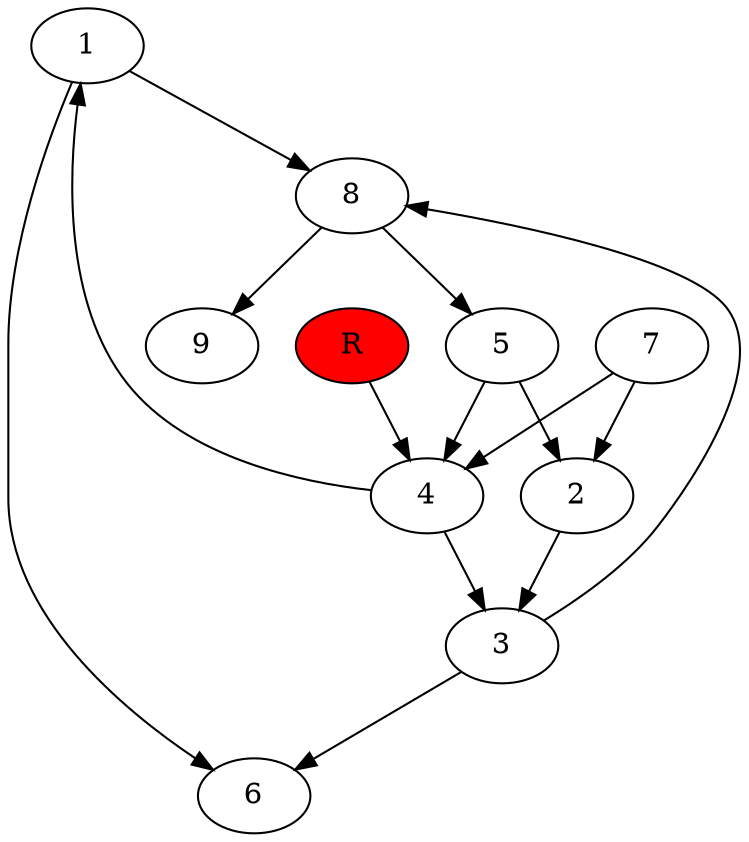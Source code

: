 digraph prb32795 {
	1
	2
	3
	4
	5
	6
	7
	8
	R [fillcolor="#ff0000" style=filled]
	1 -> 6
	1 -> 8
	2 -> 3
	3 -> 6
	3 -> 8
	4 -> 1
	4 -> 3
	5 -> 2
	5 -> 4
	7 -> 2
	7 -> 4
	8 -> 5
	8 -> 9
	R -> 4
}
